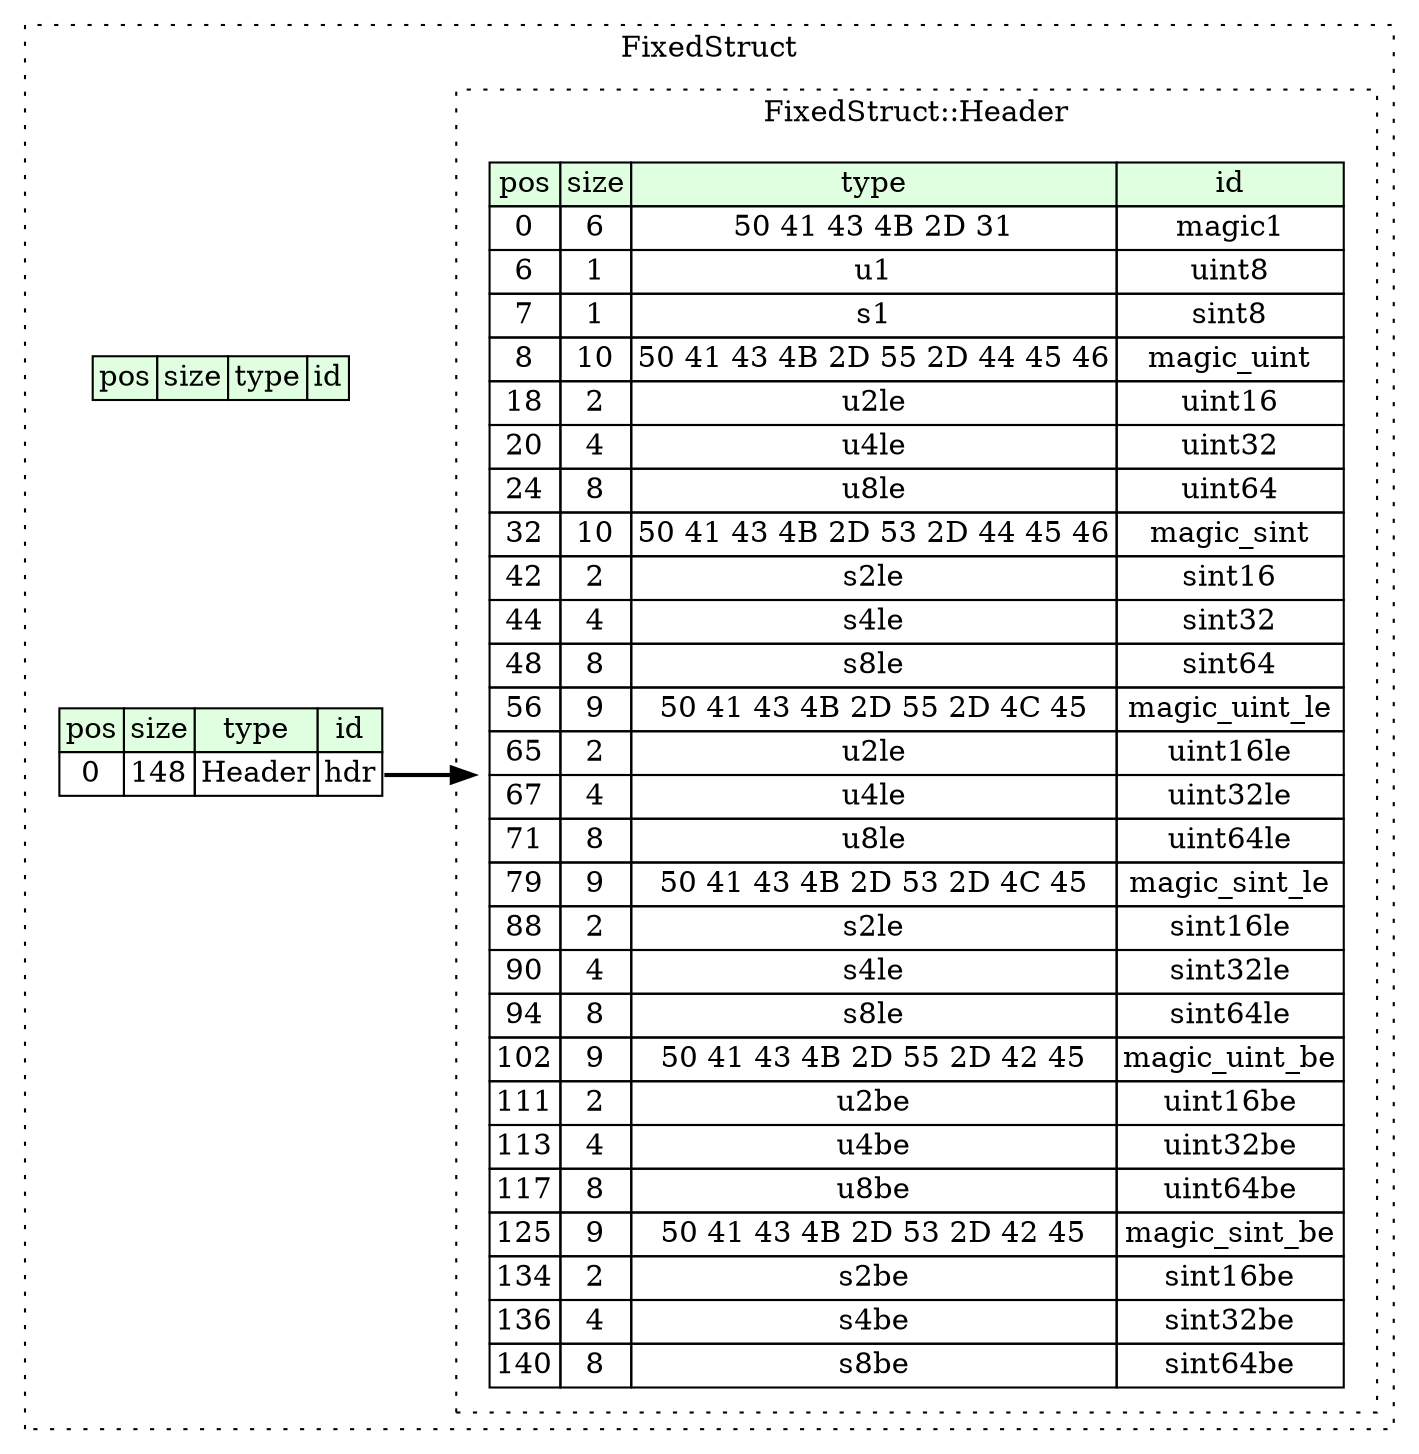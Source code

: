 digraph {
	rankdir=LR;
	node [shape=plaintext];
	subgraph cluster__fixed_struct {
		label="FixedStruct";
		graph[style=dotted];

		fixed_struct__seq [label=<<TABLE BORDER="0" CELLBORDER="1" CELLSPACING="0">
			<TR><TD BGCOLOR="#E0FFE0">pos</TD><TD BGCOLOR="#E0FFE0">size</TD><TD BGCOLOR="#E0FFE0">type</TD><TD BGCOLOR="#E0FFE0">id</TD></TR>
		</TABLE>>];
		fixed_struct__inst__hdr [label=<<TABLE BORDER="0" CELLBORDER="1" CELLSPACING="0">
			<TR><TD BGCOLOR="#E0FFE0">pos</TD><TD BGCOLOR="#E0FFE0">size</TD><TD BGCOLOR="#E0FFE0">type</TD><TD BGCOLOR="#E0FFE0">id</TD></TR>
			<TR><TD PORT="hdr_pos">0</TD><TD PORT="hdr_size">148</TD><TD>Header</TD><TD PORT="hdr_type">hdr</TD></TR>
		</TABLE>>];
		subgraph cluster__header {
			label="FixedStruct::Header";
			graph[style=dotted];

			header__seq [label=<<TABLE BORDER="0" CELLBORDER="1" CELLSPACING="0">
				<TR><TD BGCOLOR="#E0FFE0">pos</TD><TD BGCOLOR="#E0FFE0">size</TD><TD BGCOLOR="#E0FFE0">type</TD><TD BGCOLOR="#E0FFE0">id</TD></TR>
				<TR><TD PORT="magic1_pos">0</TD><TD PORT="magic1_size">6</TD><TD>50 41 43 4B 2D 31</TD><TD PORT="magic1_type">magic1</TD></TR>
				<TR><TD PORT="uint8_pos">6</TD><TD PORT="uint8_size">1</TD><TD>u1</TD><TD PORT="uint8_type">uint8</TD></TR>
				<TR><TD PORT="sint8_pos">7</TD><TD PORT="sint8_size">1</TD><TD>s1</TD><TD PORT="sint8_type">sint8</TD></TR>
				<TR><TD PORT="magic_uint_pos">8</TD><TD PORT="magic_uint_size">10</TD><TD>50 41 43 4B 2D 55 2D 44 45 46</TD><TD PORT="magic_uint_type">magic_uint</TD></TR>
				<TR><TD PORT="uint16_pos">18</TD><TD PORT="uint16_size">2</TD><TD>u2le</TD><TD PORT="uint16_type">uint16</TD></TR>
				<TR><TD PORT="uint32_pos">20</TD><TD PORT="uint32_size">4</TD><TD>u4le</TD><TD PORT="uint32_type">uint32</TD></TR>
				<TR><TD PORT="uint64_pos">24</TD><TD PORT="uint64_size">8</TD><TD>u8le</TD><TD PORT="uint64_type">uint64</TD></TR>
				<TR><TD PORT="magic_sint_pos">32</TD><TD PORT="magic_sint_size">10</TD><TD>50 41 43 4B 2D 53 2D 44 45 46</TD><TD PORT="magic_sint_type">magic_sint</TD></TR>
				<TR><TD PORT="sint16_pos">42</TD><TD PORT="sint16_size">2</TD><TD>s2le</TD><TD PORT="sint16_type">sint16</TD></TR>
				<TR><TD PORT="sint32_pos">44</TD><TD PORT="sint32_size">4</TD><TD>s4le</TD><TD PORT="sint32_type">sint32</TD></TR>
				<TR><TD PORT="sint64_pos">48</TD><TD PORT="sint64_size">8</TD><TD>s8le</TD><TD PORT="sint64_type">sint64</TD></TR>
				<TR><TD PORT="magic_uint_le_pos">56</TD><TD PORT="magic_uint_le_size">9</TD><TD>50 41 43 4B 2D 55 2D 4C 45</TD><TD PORT="magic_uint_le_type">magic_uint_le</TD></TR>
				<TR><TD PORT="uint16le_pos">65</TD><TD PORT="uint16le_size">2</TD><TD>u2le</TD><TD PORT="uint16le_type">uint16le</TD></TR>
				<TR><TD PORT="uint32le_pos">67</TD><TD PORT="uint32le_size">4</TD><TD>u4le</TD><TD PORT="uint32le_type">uint32le</TD></TR>
				<TR><TD PORT="uint64le_pos">71</TD><TD PORT="uint64le_size">8</TD><TD>u8le</TD><TD PORT="uint64le_type">uint64le</TD></TR>
				<TR><TD PORT="magic_sint_le_pos">79</TD><TD PORT="magic_sint_le_size">9</TD><TD>50 41 43 4B 2D 53 2D 4C 45</TD><TD PORT="magic_sint_le_type">magic_sint_le</TD></TR>
				<TR><TD PORT="sint16le_pos">88</TD><TD PORT="sint16le_size">2</TD><TD>s2le</TD><TD PORT="sint16le_type">sint16le</TD></TR>
				<TR><TD PORT="sint32le_pos">90</TD><TD PORT="sint32le_size">4</TD><TD>s4le</TD><TD PORT="sint32le_type">sint32le</TD></TR>
				<TR><TD PORT="sint64le_pos">94</TD><TD PORT="sint64le_size">8</TD><TD>s8le</TD><TD PORT="sint64le_type">sint64le</TD></TR>
				<TR><TD PORT="magic_uint_be_pos">102</TD><TD PORT="magic_uint_be_size">9</TD><TD>50 41 43 4B 2D 55 2D 42 45</TD><TD PORT="magic_uint_be_type">magic_uint_be</TD></TR>
				<TR><TD PORT="uint16be_pos">111</TD><TD PORT="uint16be_size">2</TD><TD>u2be</TD><TD PORT="uint16be_type">uint16be</TD></TR>
				<TR><TD PORT="uint32be_pos">113</TD><TD PORT="uint32be_size">4</TD><TD>u4be</TD><TD PORT="uint32be_type">uint32be</TD></TR>
				<TR><TD PORT="uint64be_pos">117</TD><TD PORT="uint64be_size">8</TD><TD>u8be</TD><TD PORT="uint64be_type">uint64be</TD></TR>
				<TR><TD PORT="magic_sint_be_pos">125</TD><TD PORT="magic_sint_be_size">9</TD><TD>50 41 43 4B 2D 53 2D 42 45</TD><TD PORT="magic_sint_be_type">magic_sint_be</TD></TR>
				<TR><TD PORT="sint16be_pos">134</TD><TD PORT="sint16be_size">2</TD><TD>s2be</TD><TD PORT="sint16be_type">sint16be</TD></TR>
				<TR><TD PORT="sint32be_pos">136</TD><TD PORT="sint32be_size">4</TD><TD>s4be</TD><TD PORT="sint32be_type">sint32be</TD></TR>
				<TR><TD PORT="sint64be_pos">140</TD><TD PORT="sint64be_size">8</TD><TD>s8be</TD><TD PORT="sint64be_type">sint64be</TD></TR>
			</TABLE>>];
		}
	}
	fixed_struct__inst__hdr:hdr_type -> header__seq [style=bold];
}
